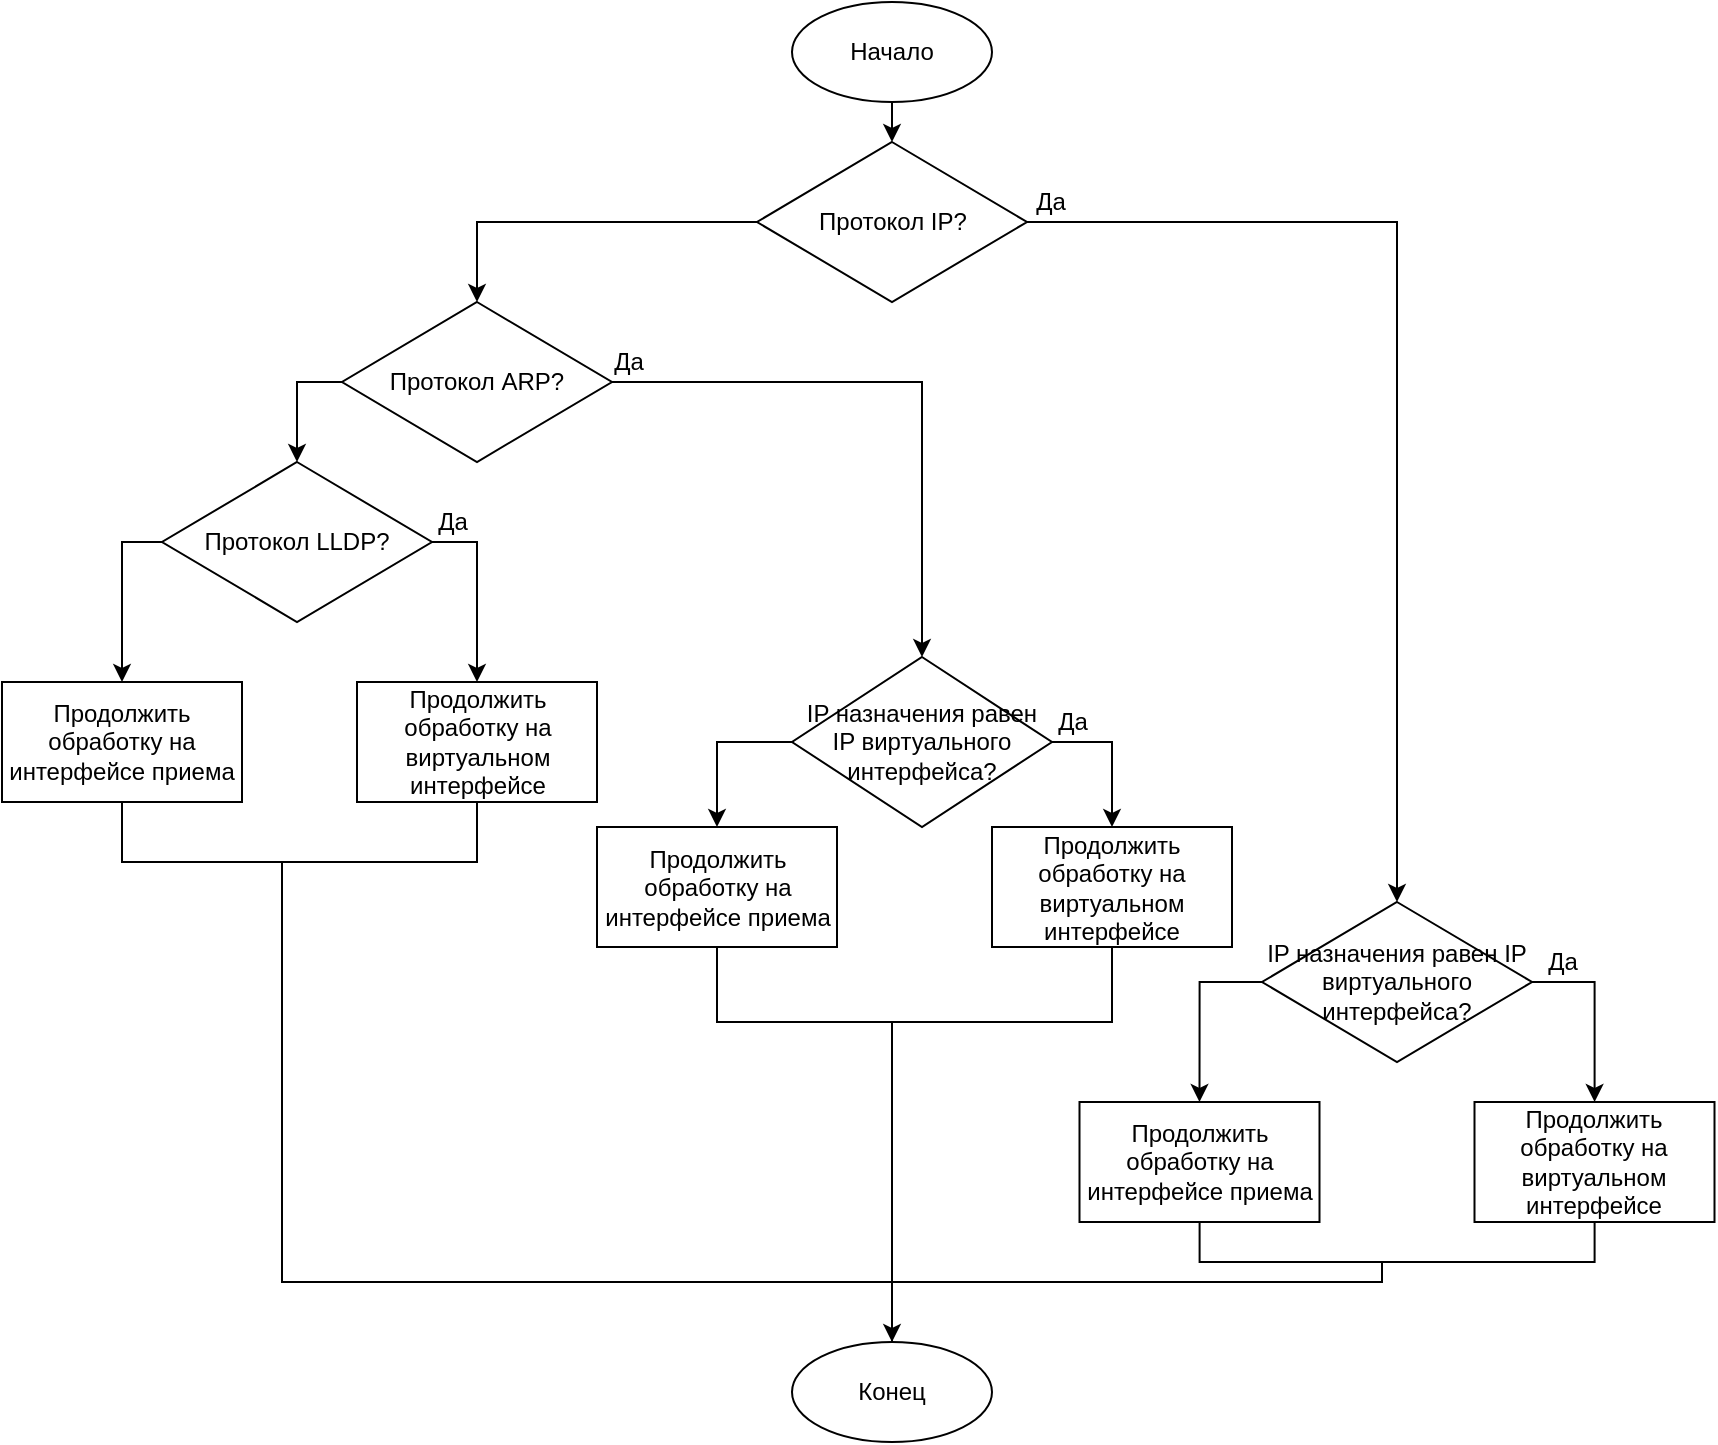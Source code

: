 <mxfile version="15.9.4" type="device"><diagram id="j8UKF3atHdlmq4_2MoUs" name="Page-1"><mxGraphModel dx="2272" dy="743" grid="1" gridSize="10" guides="1" tooltips="1" connect="1" arrows="1" fold="1" page="1" pageScale="1" pageWidth="850" pageHeight="1100" math="0" shadow="0"><root><mxCell id="0"/><mxCell id="1" parent="0"/><mxCell id="HVTtf6o28Wd38QSxAusc-17" style="edgeStyle=orthogonalEdgeStyle;rounded=0;orthogonalLoop=1;jettySize=auto;html=1;exitX=0.5;exitY=1;exitDx=0;exitDy=0;entryX=0.5;entryY=0;entryDx=0;entryDy=0;" edge="1" parent="1" source="HVTtf6o28Wd38QSxAusc-1"><mxGeometry relative="1" as="geometry"><mxPoint x="395" y="80" as="targetPoint"/></mxGeometry></mxCell><mxCell id="HVTtf6o28Wd38QSxAusc-1" value="Начало" style="ellipse;whiteSpace=wrap;html=1;" vertex="1" parent="1"><mxGeometry x="345" y="10" width="100" height="50" as="geometry"/></mxCell><mxCell id="HVTtf6o28Wd38QSxAusc-29" style="edgeStyle=orthogonalEdgeStyle;rounded=0;orthogonalLoop=1;jettySize=auto;html=1;exitX=1;exitY=0.5;exitDx=0;exitDy=0;entryX=0.5;entryY=0;entryDx=0;entryDy=0;" edge="1" parent="1" source="HVTtf6o28Wd38QSxAusc-22" target="HVTtf6o28Wd38QSxAusc-26"><mxGeometry relative="1" as="geometry"/></mxCell><mxCell id="HVTtf6o28Wd38QSxAusc-31" style="edgeStyle=orthogonalEdgeStyle;rounded=0;orthogonalLoop=1;jettySize=auto;html=1;exitX=0;exitY=0.5;exitDx=0;exitDy=0;entryX=0.5;entryY=0;entryDx=0;entryDy=0;" edge="1" parent="1" source="HVTtf6o28Wd38QSxAusc-22" target="HVTtf6o28Wd38QSxAusc-23"><mxGeometry relative="1" as="geometry"/></mxCell><mxCell id="HVTtf6o28Wd38QSxAusc-22" value="Протокол&amp;nbsp;IP?" style="rhombus;whiteSpace=wrap;html=1;" vertex="1" parent="1"><mxGeometry x="327.5" y="80" width="135" height="80" as="geometry"/></mxCell><mxCell id="HVTtf6o28Wd38QSxAusc-36" style="edgeStyle=orthogonalEdgeStyle;rounded=0;orthogonalLoop=1;jettySize=auto;html=1;exitX=1;exitY=0.5;exitDx=0;exitDy=0;entryX=0.5;entryY=0;entryDx=0;entryDy=0;" edge="1" parent="1" source="HVTtf6o28Wd38QSxAusc-23" target="HVTtf6o28Wd38QSxAusc-32"><mxGeometry relative="1" as="geometry"/></mxCell><mxCell id="HVTtf6o28Wd38QSxAusc-37" style="edgeStyle=orthogonalEdgeStyle;rounded=0;orthogonalLoop=1;jettySize=auto;html=1;exitX=0;exitY=0.5;exitDx=0;exitDy=0;entryX=0.5;entryY=0;entryDx=0;entryDy=0;" edge="1" parent="1" source="HVTtf6o28Wd38QSxAusc-23" target="HVTtf6o28Wd38QSxAusc-24"><mxGeometry relative="1" as="geometry"/></mxCell><mxCell id="HVTtf6o28Wd38QSxAusc-23" value="Протокол&amp;nbsp;ARP?" style="rhombus;whiteSpace=wrap;html=1;" vertex="1" parent="1"><mxGeometry x="120" y="160" width="135" height="80" as="geometry"/></mxCell><mxCell id="HVTtf6o28Wd38QSxAusc-40" style="edgeStyle=orthogonalEdgeStyle;rounded=0;orthogonalLoop=1;jettySize=auto;html=1;exitX=0;exitY=0.5;exitDx=0;exitDy=0;" edge="1" parent="1" source="HVTtf6o28Wd38QSxAusc-24" target="HVTtf6o28Wd38QSxAusc-39"><mxGeometry relative="1" as="geometry"/></mxCell><mxCell id="HVTtf6o28Wd38QSxAusc-42" style="edgeStyle=orthogonalEdgeStyle;rounded=0;orthogonalLoop=1;jettySize=auto;html=1;exitX=1;exitY=0.5;exitDx=0;exitDy=0;entryX=0.5;entryY=0;entryDx=0;entryDy=0;" edge="1" parent="1" source="HVTtf6o28Wd38QSxAusc-24" target="HVTtf6o28Wd38QSxAusc-41"><mxGeometry relative="1" as="geometry"/></mxCell><mxCell id="HVTtf6o28Wd38QSxAusc-24" value="Протокол LLDP?" style="rhombus;whiteSpace=wrap;html=1;" vertex="1" parent="1"><mxGeometry x="30" y="240" width="135" height="80" as="geometry"/></mxCell><mxCell id="HVTtf6o28Wd38QSxAusc-53" style="edgeStyle=orthogonalEdgeStyle;rounded=0;orthogonalLoop=1;jettySize=auto;html=1;exitX=1;exitY=0.5;exitDx=0;exitDy=0;" edge="1" parent="1" source="HVTtf6o28Wd38QSxAusc-26" target="HVTtf6o28Wd38QSxAusc-51"><mxGeometry relative="1" as="geometry"/></mxCell><mxCell id="HVTtf6o28Wd38QSxAusc-54" style="edgeStyle=orthogonalEdgeStyle;rounded=0;orthogonalLoop=1;jettySize=auto;html=1;exitX=0;exitY=0.5;exitDx=0;exitDy=0;entryX=0.5;entryY=0;entryDx=0;entryDy=0;" edge="1" parent="1" source="HVTtf6o28Wd38QSxAusc-26" target="HVTtf6o28Wd38QSxAusc-52"><mxGeometry relative="1" as="geometry"/></mxCell><mxCell id="HVTtf6o28Wd38QSxAusc-26" value="IP назначения равен IP виртуального интерфейса?" style="rhombus;whiteSpace=wrap;html=1;" vertex="1" parent="1"><mxGeometry x="580" y="460" width="135" height="80" as="geometry"/></mxCell><mxCell id="HVTtf6o28Wd38QSxAusc-48" style="edgeStyle=orthogonalEdgeStyle;rounded=0;orthogonalLoop=1;jettySize=auto;html=1;exitX=1;exitY=0.5;exitDx=0;exitDy=0;" edge="1" parent="1" source="HVTtf6o28Wd38QSxAusc-32" target="HVTtf6o28Wd38QSxAusc-47"><mxGeometry relative="1" as="geometry"/></mxCell><mxCell id="HVTtf6o28Wd38QSxAusc-50" style="edgeStyle=orthogonalEdgeStyle;rounded=0;orthogonalLoop=1;jettySize=auto;html=1;exitX=0;exitY=0.5;exitDx=0;exitDy=0;entryX=0.5;entryY=0;entryDx=0;entryDy=0;" edge="1" parent="1" source="HVTtf6o28Wd38QSxAusc-32" target="HVTtf6o28Wd38QSxAusc-49"><mxGeometry relative="1" as="geometry"/></mxCell><mxCell id="HVTtf6o28Wd38QSxAusc-32" value="IP назначения равен IP виртуального интерфейса?" style="rhombus;whiteSpace=wrap;html=1;" vertex="1" parent="1"><mxGeometry x="345" y="337.5" width="130" height="85" as="geometry"/></mxCell><mxCell id="HVTtf6o28Wd38QSxAusc-44" style="edgeStyle=orthogonalEdgeStyle;rounded=0;orthogonalLoop=1;jettySize=auto;html=1;exitX=0.5;exitY=1;exitDx=0;exitDy=0;endArrow=none;endFill=0;" edge="1" parent="1" source="HVTtf6o28Wd38QSxAusc-39"><mxGeometry relative="1" as="geometry"><mxPoint x="90" y="480" as="targetPoint"/><Array as="points"><mxPoint x="10" y="440"/><mxPoint x="90" y="440"/></Array></mxGeometry></mxCell><mxCell id="HVTtf6o28Wd38QSxAusc-39" value="Продолжить обработку на интерфейсе приема" style="rounded=0;whiteSpace=wrap;html=1;" vertex="1" parent="1"><mxGeometry x="-50" y="350" width="120" height="60" as="geometry"/></mxCell><mxCell id="HVTtf6o28Wd38QSxAusc-43" style="edgeStyle=orthogonalEdgeStyle;rounded=0;orthogonalLoop=1;jettySize=auto;html=1;exitX=0.5;exitY=1;exitDx=0;exitDy=0;entryX=0.5;entryY=0;entryDx=0;entryDy=0;" edge="1" parent="1" source="HVTtf6o28Wd38QSxAusc-41" target="HVTtf6o28Wd38QSxAusc-55"><mxGeometry relative="1" as="geometry"><mxPoint x="110" y="590" as="targetPoint"/><Array as="points"><mxPoint x="188" y="440"/><mxPoint x="90" y="440"/><mxPoint x="90" y="650"/><mxPoint x="395" y="650"/></Array></mxGeometry></mxCell><mxCell id="HVTtf6o28Wd38QSxAusc-41" value="Продолжить обработку на виртуальном интерфейсе" style="rounded=0;whiteSpace=wrap;html=1;" vertex="1" parent="1"><mxGeometry x="127.5" y="350" width="120" height="60" as="geometry"/></mxCell><mxCell id="HVTtf6o28Wd38QSxAusc-56" style="edgeStyle=orthogonalEdgeStyle;rounded=0;orthogonalLoop=1;jettySize=auto;html=1;entryX=0.5;entryY=0;entryDx=0;entryDy=0;endArrow=none;endFill=0;" edge="1" parent="1" source="HVTtf6o28Wd38QSxAusc-47" target="HVTtf6o28Wd38QSxAusc-55"><mxGeometry relative="1" as="geometry"><Array as="points"><mxPoint x="505" y="520"/><mxPoint x="395" y="520"/></Array></mxGeometry></mxCell><mxCell id="HVTtf6o28Wd38QSxAusc-47" value="Продолжить обработку на виртуальном интерфейсе" style="rounded=0;whiteSpace=wrap;html=1;" vertex="1" parent="1"><mxGeometry x="445" y="422.5" width="120" height="60" as="geometry"/></mxCell><mxCell id="HVTtf6o28Wd38QSxAusc-57" style="edgeStyle=orthogonalEdgeStyle;rounded=0;orthogonalLoop=1;jettySize=auto;html=1;entryX=0.5;entryY=0;entryDx=0;entryDy=0;endArrow=none;endFill=0;" edge="1" parent="1" source="HVTtf6o28Wd38QSxAusc-49" target="HVTtf6o28Wd38QSxAusc-55"><mxGeometry relative="1" as="geometry"><Array as="points"><mxPoint x="308" y="520"/><mxPoint x="395" y="520"/></Array></mxGeometry></mxCell><mxCell id="HVTtf6o28Wd38QSxAusc-49" value="Продолжить обработку на интерфейсе приема" style="rounded=0;whiteSpace=wrap;html=1;" vertex="1" parent="1"><mxGeometry x="247.5" y="422.5" width="120" height="60" as="geometry"/></mxCell><mxCell id="HVTtf6o28Wd38QSxAusc-59" style="edgeStyle=orthogonalEdgeStyle;rounded=0;orthogonalLoop=1;jettySize=auto;html=1;entryX=0.5;entryY=0;entryDx=0;entryDy=0;endArrow=none;endFill=0;" edge="1" parent="1" source="HVTtf6o28Wd38QSxAusc-51" target="HVTtf6o28Wd38QSxAusc-55"><mxGeometry relative="1" as="geometry"><Array as="points"><mxPoint x="746" y="640"/><mxPoint x="640" y="640"/><mxPoint x="640" y="650"/><mxPoint x="395" y="650"/></Array></mxGeometry></mxCell><mxCell id="HVTtf6o28Wd38QSxAusc-51" value="Продолжить обработку на виртуальном интерфейсе" style="rounded=0;whiteSpace=wrap;html=1;" vertex="1" parent="1"><mxGeometry x="686.25" y="560" width="120" height="60" as="geometry"/></mxCell><mxCell id="HVTtf6o28Wd38QSxAusc-58" style="edgeStyle=orthogonalEdgeStyle;rounded=0;orthogonalLoop=1;jettySize=auto;html=1;entryX=0.5;entryY=0;entryDx=0;entryDy=0;endArrow=none;endFill=0;" edge="1" parent="1" source="HVTtf6o28Wd38QSxAusc-52" target="HVTtf6o28Wd38QSxAusc-55"><mxGeometry relative="1" as="geometry"><Array as="points"><mxPoint x="549" y="640"/><mxPoint x="640" y="640"/><mxPoint x="640" y="650"/><mxPoint x="395" y="650"/></Array></mxGeometry></mxCell><mxCell id="HVTtf6o28Wd38QSxAusc-52" value="Продолжить обработку на интерфейсе приема" style="rounded=0;whiteSpace=wrap;html=1;" vertex="1" parent="1"><mxGeometry x="488.75" y="560" width="120" height="60" as="geometry"/></mxCell><mxCell id="HVTtf6o28Wd38QSxAusc-55" value="Конец" style="ellipse;whiteSpace=wrap;html=1;" vertex="1" parent="1"><mxGeometry x="345" y="680" width="100" height="50" as="geometry"/></mxCell><mxCell id="HVTtf6o28Wd38QSxAusc-60" value="Да" style="text;html=1;align=center;verticalAlign=middle;resizable=0;points=[];autosize=1;strokeColor=none;fillColor=none;" vertex="1" parent="1"><mxGeometry x="160" y="260" width="30" height="20" as="geometry"/></mxCell><mxCell id="HVTtf6o28Wd38QSxAusc-61" value="Да" style="text;html=1;align=center;verticalAlign=middle;resizable=0;points=[];autosize=1;strokeColor=none;fillColor=none;" vertex="1" parent="1"><mxGeometry x="247.5" y="180" width="30" height="20" as="geometry"/></mxCell><mxCell id="HVTtf6o28Wd38QSxAusc-62" value="Да" style="text;html=1;align=center;verticalAlign=middle;resizable=0;points=[];autosize=1;strokeColor=none;fillColor=none;" vertex="1" parent="1"><mxGeometry x="458.75" y="100" width="30" height="20" as="geometry"/></mxCell><mxCell id="HVTtf6o28Wd38QSxAusc-63" value="Да" style="text;html=1;align=center;verticalAlign=middle;resizable=0;points=[];autosize=1;strokeColor=none;fillColor=none;" vertex="1" parent="1"><mxGeometry x="470" y="360" width="30" height="20" as="geometry"/></mxCell><mxCell id="HVTtf6o28Wd38QSxAusc-64" value="Да" style="text;html=1;align=center;verticalAlign=middle;resizable=0;points=[];autosize=1;strokeColor=none;fillColor=none;" vertex="1" parent="1"><mxGeometry x="715" y="480" width="30" height="20" as="geometry"/></mxCell></root></mxGraphModel></diagram></mxfile>
